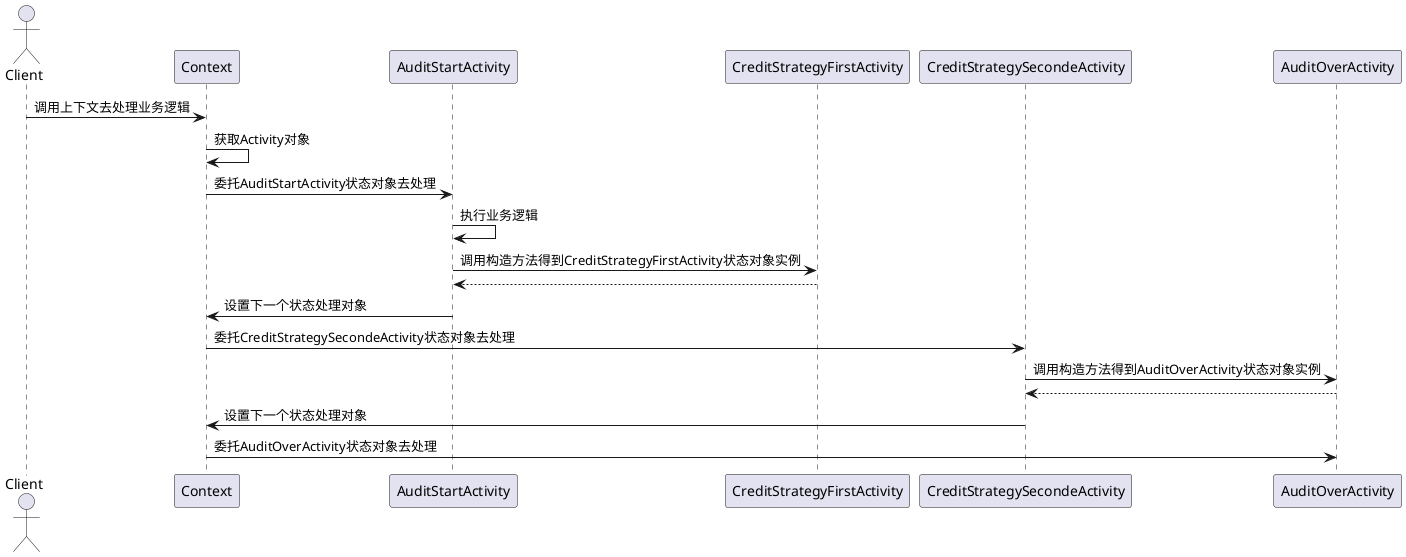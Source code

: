 @startuml
actor Client
participant Context
participant AuditStartActivity
participant CreditStrategyFirstActivity
participant CreditStrategySecondeActivity
participant AuditOverActivity
Client -> Context: 调用上下文去处理业务逻辑
Context -> Context: 获取Activity对象
Context -> AuditStartActivity: 委托AuditStartActivity状态对象去处理
AuditStartActivity->AuditStartActivity:执行业务逻辑
AuditStartActivity -> CreditStrategyFirstActivity:调用构造方法得到CreditStrategyFirstActivity状态对象实例
CreditStrategyFirstActivity --> AuditStartActivity
AuditStartActivity -> Context:设置下一个状态处理对象
Context-> CreditStrategySecondeActivity: 委托CreditStrategySecondeActivity状态对象去处理
CreditStrategySecondeActivity -> AuditOverActivity:调用构造方法得到AuditOverActivity状态对象实例
AuditOverActivity--> CreditStrategySecondeActivity
CreditStrategySecondeActivity -> Context:设置下一个状态处理对象
Context->AuditOverActivity:委托AuditOverActivity状态对象去处理
@enduml